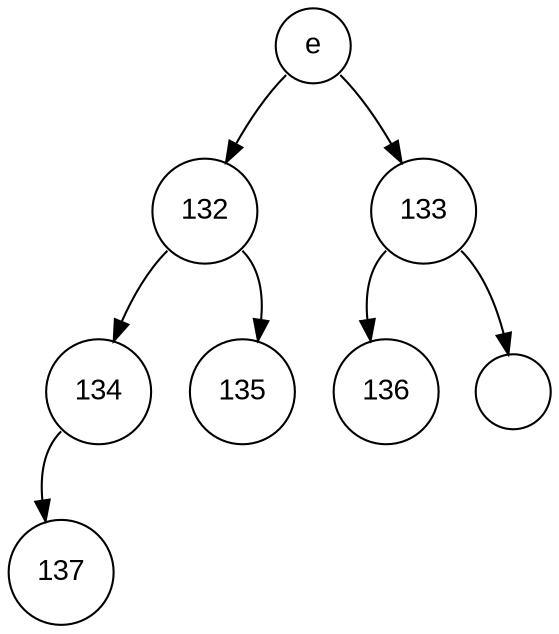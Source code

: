 digraph POT_test {
node [fontname="Arial", shape="circle", width=0.5];
101 [label = "e"]
101:sw -> 132
101:se -> 133
132 [label = "132"]
132:sw -> 134
132:se -> 135
134 [label = "134"]
134:sw -> 137
137 [label = "137"]
135 [label = "135"]
133 [label = "133"]
133:sw -> 136
133:se -> 32
136 [label = "136"]
32 [label = " "]
}
